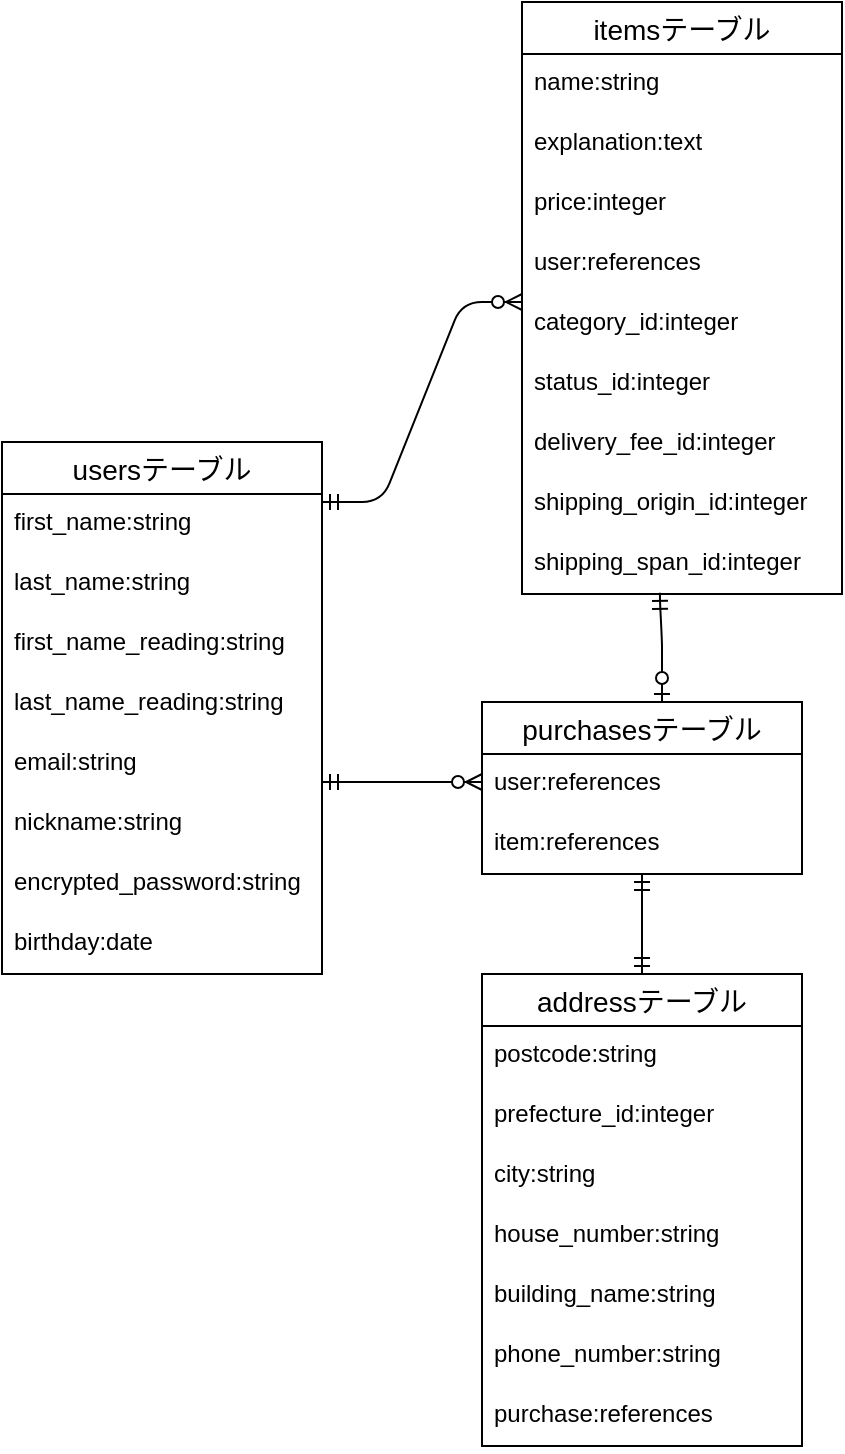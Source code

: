 <mxfile version="13.6.4" type="device"><diagram id="NZTVOCF-ekP_-DYppEsG" name="ページ1"><mxGraphModel dx="621" dy="1300" grid="1" gridSize="10" guides="1" tooltips="1" connect="1" arrows="1" fold="1" page="1" pageScale="1" pageWidth="827" pageHeight="1169" math="0" shadow="0"><root><mxCell id="0"/><mxCell id="1" parent="0"/><mxCell id="sqUVLdRfjajXEwy6jgfD-1" value="usersテーブル" style="swimlane;fontStyle=0;childLayout=stackLayout;horizontal=1;startSize=26;horizontalStack=0;resizeParent=1;resizeParentMax=0;resizeLast=0;collapsible=1;marginBottom=0;align=center;fontSize=14;" vertex="1" parent="1"><mxGeometry x="90" y="350" width="160" height="266" as="geometry"><mxRectangle x="280" y="260" width="120" height="26" as="alternateBounds"/></mxGeometry></mxCell><mxCell id="sqUVLdRfjajXEwy6jgfD-2" value="first_name:string" style="text;strokeColor=none;fillColor=none;spacingLeft=4;spacingRight=4;overflow=hidden;rotatable=0;points=[[0,0.5],[1,0.5]];portConstraint=eastwest;fontSize=12;" vertex="1" parent="sqUVLdRfjajXEwy6jgfD-1"><mxGeometry y="26" width="160" height="30" as="geometry"/></mxCell><mxCell id="sqUVLdRfjajXEwy6jgfD-3" value="last_name:string" style="text;strokeColor=none;fillColor=none;spacingLeft=4;spacingRight=4;overflow=hidden;rotatable=0;points=[[0,0.5],[1,0.5]];portConstraint=eastwest;fontSize=12;" vertex="1" parent="sqUVLdRfjajXEwy6jgfD-1"><mxGeometry y="56" width="160" height="30" as="geometry"/></mxCell><mxCell id="sqUVLdRfjajXEwy6jgfD-4" value="first_name_reading:string" style="text;strokeColor=none;fillColor=none;spacingLeft=4;spacingRight=4;overflow=hidden;rotatable=0;points=[[0,0.5],[1,0.5]];portConstraint=eastwest;fontSize=12;" vertex="1" parent="sqUVLdRfjajXEwy6jgfD-1"><mxGeometry y="86" width="160" height="30" as="geometry"/></mxCell><mxCell id="sqUVLdRfjajXEwy6jgfD-5" value="last_name_reading:string" style="text;strokeColor=none;fillColor=none;spacingLeft=4;spacingRight=4;overflow=hidden;rotatable=0;points=[[0,0.5],[1,0.5]];portConstraint=eastwest;fontSize=12;" vertex="1" parent="sqUVLdRfjajXEwy6jgfD-1"><mxGeometry y="116" width="160" height="30" as="geometry"/></mxCell><mxCell id="sqUVLdRfjajXEwy6jgfD-6" value="email:string" style="text;strokeColor=none;fillColor=none;spacingLeft=4;spacingRight=4;overflow=hidden;rotatable=0;points=[[0,0.5],[1,0.5]];portConstraint=eastwest;fontSize=12;" vertex="1" parent="sqUVLdRfjajXEwy6jgfD-1"><mxGeometry y="146" width="160" height="30" as="geometry"/></mxCell><mxCell id="sqUVLdRfjajXEwy6jgfD-7" value="nickname:string" style="text;strokeColor=none;fillColor=none;spacingLeft=4;spacingRight=4;overflow=hidden;rotatable=0;points=[[0,0.5],[1,0.5]];portConstraint=eastwest;fontSize=12;" vertex="1" parent="sqUVLdRfjajXEwy6jgfD-1"><mxGeometry y="176" width="160" height="30" as="geometry"/></mxCell><mxCell id="sqUVLdRfjajXEwy6jgfD-8" value="encrypted_password:string" style="text;strokeColor=none;fillColor=none;spacingLeft=4;spacingRight=4;overflow=hidden;rotatable=0;points=[[0,0.5],[1,0.5]];portConstraint=eastwest;fontSize=12;" vertex="1" parent="sqUVLdRfjajXEwy6jgfD-1"><mxGeometry y="206" width="160" height="30" as="geometry"/></mxCell><mxCell id="sqUVLdRfjajXEwy6jgfD-9" value="birthday:date" style="text;strokeColor=none;fillColor=none;spacingLeft=4;spacingRight=4;overflow=hidden;rotatable=0;points=[[0,0.5],[1,0.5]];portConstraint=eastwest;fontSize=12;" vertex="1" parent="sqUVLdRfjajXEwy6jgfD-1"><mxGeometry y="236" width="160" height="30" as="geometry"/></mxCell><mxCell id="sqUVLdRfjajXEwy6jgfD-35" value="itemsテーブル" style="swimlane;fontStyle=0;childLayout=stackLayout;horizontal=1;startSize=26;horizontalStack=0;resizeParent=1;resizeParentMax=0;resizeLast=0;collapsible=1;marginBottom=0;align=center;fontSize=14;" vertex="1" parent="1"><mxGeometry x="350" y="130" width="160" height="296" as="geometry"/></mxCell><mxCell id="sqUVLdRfjajXEwy6jgfD-36" value="name:string" style="text;strokeColor=none;fillColor=none;spacingLeft=4;spacingRight=4;overflow=hidden;rotatable=0;points=[[0,0.5],[1,0.5]];portConstraint=eastwest;fontSize=12;" vertex="1" parent="sqUVLdRfjajXEwy6jgfD-35"><mxGeometry y="26" width="160" height="30" as="geometry"/></mxCell><mxCell id="sqUVLdRfjajXEwy6jgfD-37" value="explanation:text" style="text;strokeColor=none;fillColor=none;spacingLeft=4;spacingRight=4;overflow=hidden;rotatable=0;points=[[0,0.5],[1,0.5]];portConstraint=eastwest;fontSize=12;" vertex="1" parent="sqUVLdRfjajXEwy6jgfD-35"><mxGeometry y="56" width="160" height="30" as="geometry"/></mxCell><mxCell id="sqUVLdRfjajXEwy6jgfD-38" value="price:integer" style="text;strokeColor=none;fillColor=none;spacingLeft=4;spacingRight=4;overflow=hidden;rotatable=0;points=[[0,0.5],[1,0.5]];portConstraint=eastwest;fontSize=12;" vertex="1" parent="sqUVLdRfjajXEwy6jgfD-35"><mxGeometry y="86" width="160" height="30" as="geometry"/></mxCell><mxCell id="sqUVLdRfjajXEwy6jgfD-39" value="user:references" style="text;strokeColor=none;fillColor=none;spacingLeft=4;spacingRight=4;overflow=hidden;rotatable=0;points=[[0,0.5],[1,0.5]];portConstraint=eastwest;fontSize=12;" vertex="1" parent="sqUVLdRfjajXEwy6jgfD-35"><mxGeometry y="116" width="160" height="30" as="geometry"/></mxCell><mxCell id="sqUVLdRfjajXEwy6jgfD-52" value="category_id:integer" style="text;strokeColor=none;fillColor=none;spacingLeft=4;spacingRight=4;overflow=hidden;rotatable=0;points=[[0,0.5],[1,0.5]];portConstraint=eastwest;fontSize=12;" vertex="1" parent="sqUVLdRfjajXEwy6jgfD-35"><mxGeometry y="146" width="160" height="30" as="geometry"/></mxCell><mxCell id="sqUVLdRfjajXEwy6jgfD-54" value="status_id:integer" style="text;strokeColor=none;fillColor=none;spacingLeft=4;spacingRight=4;overflow=hidden;rotatable=0;points=[[0,0.5],[1,0.5]];portConstraint=eastwest;fontSize=12;" vertex="1" parent="sqUVLdRfjajXEwy6jgfD-35"><mxGeometry y="176" width="160" height="30" as="geometry"/></mxCell><mxCell id="sqUVLdRfjajXEwy6jgfD-53" value="delivery_fee_id:integer" style="text;strokeColor=none;fillColor=none;spacingLeft=4;spacingRight=4;overflow=hidden;rotatable=0;points=[[0,0.5],[1,0.5]];portConstraint=eastwest;fontSize=12;" vertex="1" parent="sqUVLdRfjajXEwy6jgfD-35"><mxGeometry y="206" width="160" height="30" as="geometry"/></mxCell><mxCell id="sqUVLdRfjajXEwy6jgfD-55" value="shipping_origin_id:integer" style="text;strokeColor=none;fillColor=none;spacingLeft=4;spacingRight=4;overflow=hidden;rotatable=0;points=[[0,0.5],[1,0.5]];portConstraint=eastwest;fontSize=12;" vertex="1" parent="sqUVLdRfjajXEwy6jgfD-35"><mxGeometry y="236" width="160" height="30" as="geometry"/></mxCell><mxCell id="sqUVLdRfjajXEwy6jgfD-56" value="shipping_span_id:integer" style="text;strokeColor=none;fillColor=none;spacingLeft=4;spacingRight=4;overflow=hidden;rotatable=0;points=[[0,0.5],[1,0.5]];portConstraint=eastwest;fontSize=12;" vertex="1" parent="sqUVLdRfjajXEwy6jgfD-35"><mxGeometry y="266" width="160" height="30" as="geometry"/></mxCell><mxCell id="sqUVLdRfjajXEwy6jgfD-59" value="" style="edgeStyle=entityRelationEdgeStyle;fontSize=12;html=1;endArrow=ERzeroToMany;startArrow=ERmandOne;" edge="1" parent="1"><mxGeometry width="100" height="100" relative="1" as="geometry"><mxPoint x="250" y="520" as="sourcePoint"/><mxPoint x="330" y="520" as="targetPoint"/></mxGeometry></mxCell><mxCell id="sqUVLdRfjajXEwy6jgfD-48" value="purchasesテーブル" style="swimlane;fontStyle=0;childLayout=stackLayout;horizontal=1;startSize=26;horizontalStack=0;resizeParent=1;resizeParentMax=0;resizeLast=0;collapsible=1;marginBottom=0;align=center;fontSize=14;" vertex="1" parent="1"><mxGeometry x="330" y="480" width="160" height="86" as="geometry"/></mxCell><mxCell id="sqUVLdRfjajXEwy6jgfD-49" value="user:references" style="text;strokeColor=none;fillColor=none;spacingLeft=4;spacingRight=4;overflow=hidden;rotatable=0;points=[[0,0.5],[1,0.5]];portConstraint=eastwest;fontSize=12;" vertex="1" parent="sqUVLdRfjajXEwy6jgfD-48"><mxGeometry y="26" width="160" height="30" as="geometry"/></mxCell><mxCell id="sqUVLdRfjajXEwy6jgfD-50" value="item:references" style="text;strokeColor=none;fillColor=none;spacingLeft=4;spacingRight=4;overflow=hidden;rotatable=0;points=[[0,0.5],[1,0.5]];portConstraint=eastwest;fontSize=12;" vertex="1" parent="sqUVLdRfjajXEwy6jgfD-48"><mxGeometry y="56" width="160" height="30" as="geometry"/></mxCell><mxCell id="sqUVLdRfjajXEwy6jgfD-60" value="" style="edgeStyle=entityRelationEdgeStyle;fontSize=12;html=1;endArrow=ERzeroToMany;startArrow=ERmandOne;" edge="1" parent="1"><mxGeometry width="100" height="100" relative="1" as="geometry"><mxPoint x="250" y="380" as="sourcePoint"/><mxPoint x="350" y="280" as="targetPoint"/></mxGeometry></mxCell><mxCell id="sqUVLdRfjajXEwy6jgfD-61" value="" style="fontSize=12;html=1;endArrow=ERmandOne;startArrow=ERzeroToOne;entryX=0.431;entryY=0.981;entryDx=0;entryDy=0;entryPerimeter=0;endFill=0;startFill=1;" edge="1" parent="1" target="sqUVLdRfjajXEwy6jgfD-56"><mxGeometry width="100" height="100" relative="1" as="geometry"><mxPoint x="420" y="480" as="sourcePoint"/><mxPoint x="420" y="440" as="targetPoint"/><Array as="points"><mxPoint x="420" y="460"/><mxPoint x="420" y="450"/><mxPoint x="419" y="430"/></Array></mxGeometry></mxCell><mxCell id="sqUVLdRfjajXEwy6jgfD-40" value="addressテーブル" style="swimlane;fontStyle=0;childLayout=stackLayout;horizontal=1;startSize=26;horizontalStack=0;resizeParent=1;resizeParentMax=0;resizeLast=0;collapsible=1;marginBottom=0;align=center;fontSize=14;" vertex="1" parent="1"><mxGeometry x="330" y="616" width="160" height="236" as="geometry"/></mxCell><mxCell id="sqUVLdRfjajXEwy6jgfD-41" value="postcode:string" style="text;strokeColor=none;fillColor=none;spacingLeft=4;spacingRight=4;overflow=hidden;rotatable=0;points=[[0,0.5],[1,0.5]];portConstraint=eastwest;fontSize=12;" vertex="1" parent="sqUVLdRfjajXEwy6jgfD-40"><mxGeometry y="26" width="160" height="30" as="geometry"/></mxCell><mxCell id="sqUVLdRfjajXEwy6jgfD-42" value="prefecture_id:integer" style="text;strokeColor=none;fillColor=none;spacingLeft=4;spacingRight=4;overflow=hidden;rotatable=0;points=[[0,0.5],[1,0.5]];portConstraint=eastwest;fontSize=12;" vertex="1" parent="sqUVLdRfjajXEwy6jgfD-40"><mxGeometry y="56" width="160" height="30" as="geometry"/></mxCell><mxCell id="sqUVLdRfjajXEwy6jgfD-43" value="city:string" style="text;strokeColor=none;fillColor=none;spacingLeft=4;spacingRight=4;overflow=hidden;rotatable=0;points=[[0,0.5],[1,0.5]];portConstraint=eastwest;fontSize=12;" vertex="1" parent="sqUVLdRfjajXEwy6jgfD-40"><mxGeometry y="86" width="160" height="30" as="geometry"/></mxCell><mxCell id="sqUVLdRfjajXEwy6jgfD-44" value="house_number:string" style="text;strokeColor=none;fillColor=none;spacingLeft=4;spacingRight=4;overflow=hidden;rotatable=0;points=[[0,0.5],[1,0.5]];portConstraint=eastwest;fontSize=12;" vertex="1" parent="sqUVLdRfjajXEwy6jgfD-40"><mxGeometry y="116" width="160" height="30" as="geometry"/></mxCell><mxCell id="sqUVLdRfjajXEwy6jgfD-45" value="building_name:string" style="text;strokeColor=none;fillColor=none;spacingLeft=4;spacingRight=4;overflow=hidden;rotatable=0;points=[[0,0.5],[1,0.5]];portConstraint=eastwest;fontSize=12;" vertex="1" parent="sqUVLdRfjajXEwy6jgfD-40"><mxGeometry y="146" width="160" height="30" as="geometry"/></mxCell><mxCell id="sqUVLdRfjajXEwy6jgfD-46" value="phone_number:string" style="text;strokeColor=none;fillColor=none;spacingLeft=4;spacingRight=4;overflow=hidden;rotatable=0;points=[[0,0.5],[1,0.5]];portConstraint=eastwest;fontSize=12;" vertex="1" parent="sqUVLdRfjajXEwy6jgfD-40"><mxGeometry y="176" width="160" height="30" as="geometry"/></mxCell><mxCell id="sqUVLdRfjajXEwy6jgfD-47" value="purchase:references" style="text;strokeColor=none;fillColor=none;spacingLeft=4;spacingRight=4;overflow=hidden;rotatable=0;points=[[0,0.5],[1,0.5]];portConstraint=eastwest;fontSize=12;" vertex="1" parent="sqUVLdRfjajXEwy6jgfD-40"><mxGeometry y="206" width="160" height="30" as="geometry"/></mxCell><mxCell id="sqUVLdRfjajXEwy6jgfD-62" value="" style="fontSize=12;html=1;endArrow=ERmandOne;startArrow=ERmandOne;endFill=0;startFill=0;exitX=0.5;exitY=0;exitDx=0;exitDy=0;entryX=0.5;entryY=1;entryDx=0;entryDy=0;" edge="1" parent="1" source="sqUVLdRfjajXEwy6jgfD-40" target="sqUVLdRfjajXEwy6jgfD-48"><mxGeometry width="100" height="100" relative="1" as="geometry"><mxPoint x="480" y="660" as="sourcePoint"/><mxPoint x="411" y="570" as="targetPoint"/></mxGeometry></mxCell></root></mxGraphModel></diagram></mxfile>